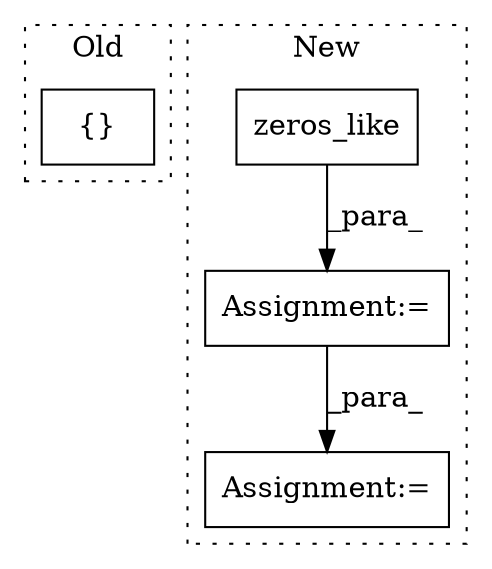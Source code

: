 digraph G {
subgraph cluster0 {
1 [label="{}" a="4" s="14548,14553" l="1,1" shape="box"];
label = "Old";
style="dotted";
}
subgraph cluster1 {
2 [label="zeros_like" a="32" s="14366,14378" l="11,1" shape="box"];
3 [label="Assignment:=" a="7" s="14501" l="1" shape="box"];
4 [label="Assignment:=" a="7" s="14423" l="1" shape="box"];
label = "New";
style="dotted";
}
2 -> 4 [label="_para_"];
4 -> 3 [label="_para_"];
}